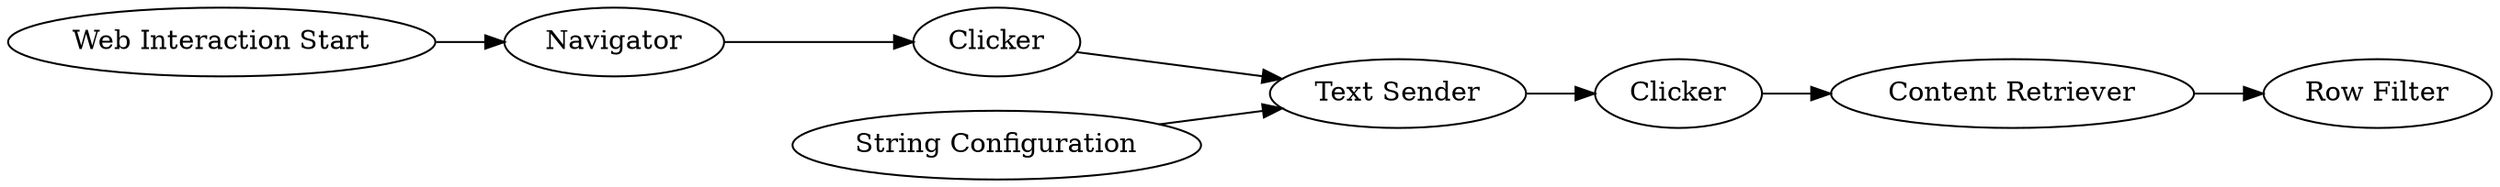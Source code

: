 digraph {
	51 -> 50
	48 -> 49
	47 -> 49
	52 -> 782
	782 -> 783
	50 -> 47
	49 -> 52
	48 [label="String Configuration"]
	783 [label="Row Filter"]
	50 [label=Navigator]
	49 [label="Text Sender"]
	51 [label="Web Interaction Start"]
	47 [label=Clicker]
	52 [label=Clicker]
	782 [label="Content Retriever"]
	rankdir=LR
}

